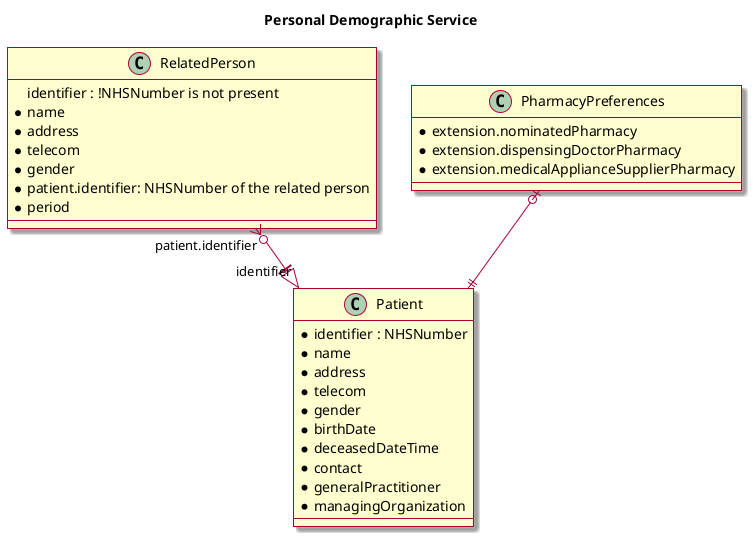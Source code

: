 @startuml

skin rose

title Personal Demographic Service

class Patient {
  * identifier : NHSNumber
  * name
  * address
  * telecom
  * gender
  * birthDate
  * deceasedDateTime
  * contact
  * generalPractitioner
  * managingOrganization
}

class RelatedPerson {
  identifier : !NHSNumber is not present
  * name
  * address
  * telecom
  * gender
  * patient.identifier: NHSNumber of the related person
  * period
}

class PharmacyPreferences {
  * extension.nominatedPharmacy
  * extension.dispensingDoctorPharmacy
  * extension.medicalApplianceSupplierPharmacy
}

RelatedPerson "patient.identifier" }o--||> "identifier" Patient
PharmacyPreferences |o--|| Patient

@enduml
